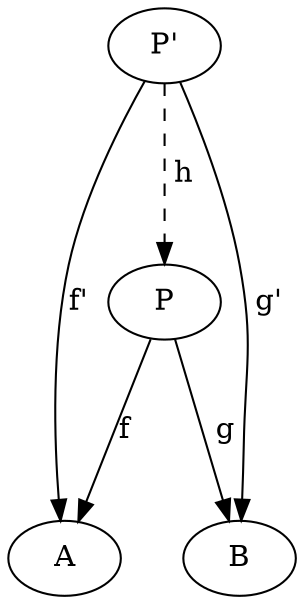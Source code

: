 // dot -Tsvg -o static/post/category-theory/product.svg static/post/category-theory/product.dot

digraph G {
  ranksep = 1
  "P" -> "A" [label = "f"]
  "P" -> "B" [label = " g"]

  "P'" -> "A" [label = "f'"]
  "P'" -> "B" [label = " g'"]
  "P'" -> "P" [label = " h" style = "dashed"]
}
